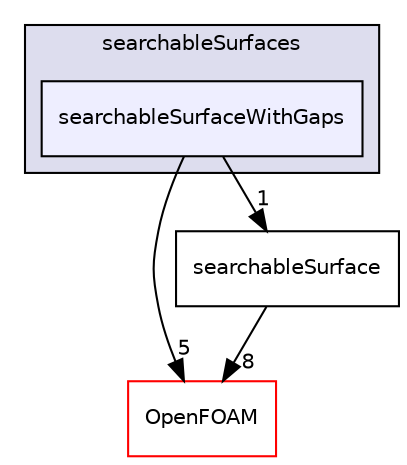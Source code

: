 digraph "src/meshTools/searchableSurfaces/searchableSurfaceWithGaps" {
  bgcolor=transparent;
  compound=true
  node [ fontsize="10", fontname="Helvetica"];
  edge [ labelfontsize="10", labelfontname="Helvetica"];
  subgraph clusterdir_fdba7555f757b9c8126275cbaccc3a14 {
    graph [ bgcolor="#ddddee", pencolor="black", label="searchableSurfaces" fontname="Helvetica", fontsize="10", URL="dir_fdba7555f757b9c8126275cbaccc3a14.html"]
  dir_c3021a810e4ec4846cfab96c50290311 [shape=box, label="searchableSurfaceWithGaps", style="filled", fillcolor="#eeeeff", pencolor="black", URL="dir_c3021a810e4ec4846cfab96c50290311.html"];
  }
  dir_c5473ff19b20e6ec4dfe5c310b3778a8 [shape=box label="OpenFOAM" color="red" URL="dir_c5473ff19b20e6ec4dfe5c310b3778a8.html"];
  dir_2c0c1e46bbc9d953f93a672220dabf55 [shape=box label="searchableSurface" URL="dir_2c0c1e46bbc9d953f93a672220dabf55.html"];
  dir_c3021a810e4ec4846cfab96c50290311->dir_c5473ff19b20e6ec4dfe5c310b3778a8 [headlabel="5", labeldistance=1.5 headhref="dir_002048_002151.html"];
  dir_c3021a810e4ec4846cfab96c50290311->dir_2c0c1e46bbc9d953f93a672220dabf55 [headlabel="1", labeldistance=1.5 headhref="dir_002048_002044.html"];
  dir_2c0c1e46bbc9d953f93a672220dabf55->dir_c5473ff19b20e6ec4dfe5c310b3778a8 [headlabel="8", labeldistance=1.5 headhref="dir_002044_002151.html"];
}

